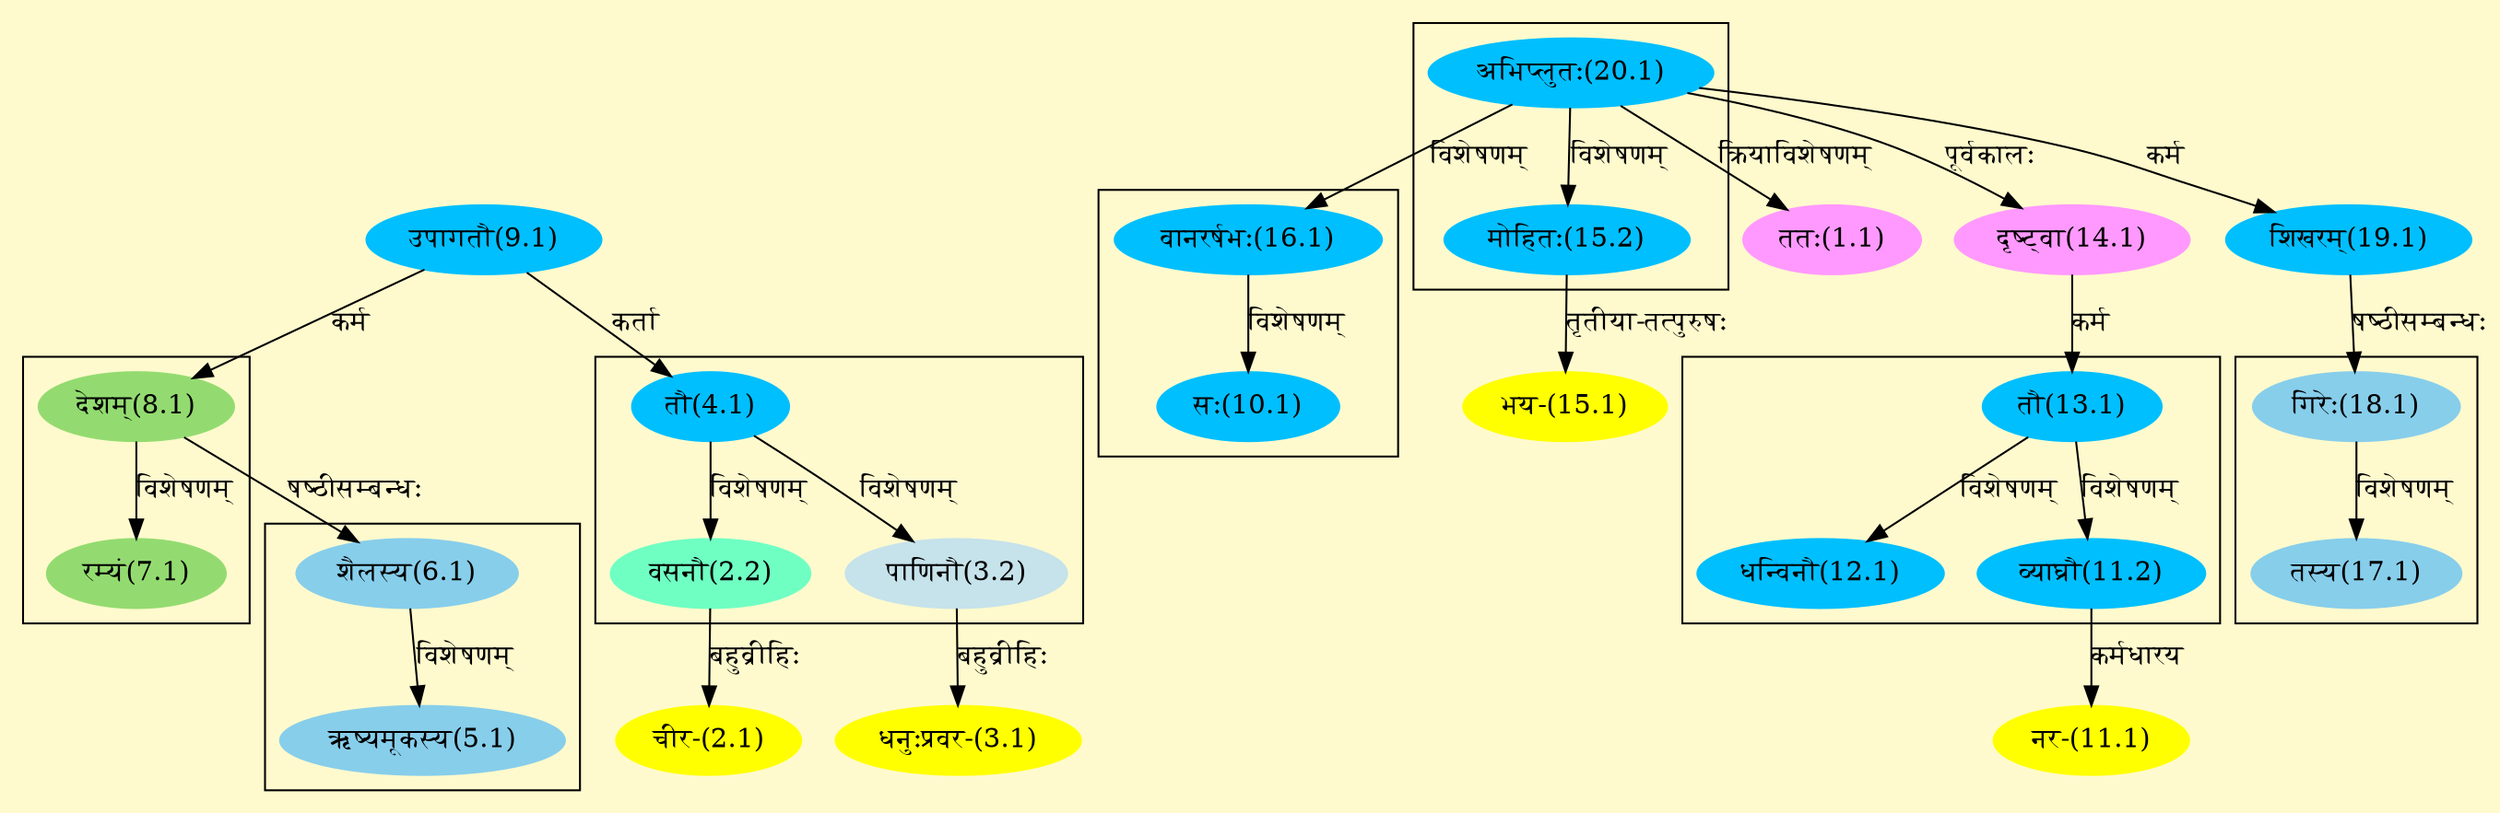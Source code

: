 digraph G{
rankdir=BT;
 compound=true;
 bgcolor="lemonchiffon1";

subgraph cluster_1{
Node2_2 [style=filled, color="#6FFFC3" label = "वसनौ(2.2)"]
Node4_1 [style=filled, color="#00BFFF" label = "तौ(4.1)"]
Node3_2 [style=filled, color="#C6E2EB" label = "पाणिनौ(3.2)"]

}

subgraph cluster_2{
Node5_1 [style=filled, color="#87CEEB" label = "ऋष्यमूकस्य(5.1)"]
Node6_1 [style=filled, color="#87CEEB" label = "शैलस्य(6.1)"]

}

subgraph cluster_3{
Node7_1 [style=filled, color="#93DB70" label = "रम्यं(7.1)"]
Node8_1 [style=filled, color="#93DB70" label = "देशम्(8.1)"]

}

subgraph cluster_4{
Node10_1 [style=filled, color="#00BFFF" label = "सः(10.1)"]
Node16_1 [style=filled, color="#00BFFF" label = "वानरर्षभः(16.1)"]

}

subgraph cluster_5{
Node11_2 [style=filled, color="#00BFFF" label = "व्याघ्रौ(11.2)"]
Node13_1 [style=filled, color="#00BFFF" label = "तौ(13.1)"]
Node12_1 [style=filled, color="#00BFFF" label = "धन्विनौ(12.1)"]

}

subgraph cluster_6{
Node15_2 [style=filled, color="#00BFFF" label = "मोहितः(15.2)"]
Node20_1 [style=filled, color="#00BFFF" label = "अभिप्लुतः(20.1)"]
Node16_1 [style=filled, color="#00BFFF" label = "वानरर्षभः(16.1)"]

}

subgraph cluster_7{
Node17_1 [style=filled, color="#87CEEB" label = "तस्य(17.1)"]
Node18_1 [style=filled, color="#87CEEB" label = "गिरेः(18.1)"]

}
Node1_1 [style=filled, color="#FF99FF" label = "ततः(1.1)"]
Node20_1 [style=filled, color="#00BFFF" label = "अभिप्लुतः(20.1)"]
Node2_1 [style=filled, color="#FFFF00" label = "चीर-(2.1)"]
Node2_2 [style=filled, color="#6FFFC3" label = "वसनौ(2.2)"]
Node3_1 [style=filled, color="#FFFF00" label = "धनुःप्रवर-(3.1)"]
Node3_2 [style=filled, color="#C6E2EB" label = "पाणिनौ(3.2)"]
Node4_1 [style=filled, color="#00BFFF" label = "तौ(4.1)"]
Node9_1 [style=filled, color="#00BFFF" label = "उपागतौ(9.1)"]
Node6_1 [style=filled, color="#87CEEB" label = "शैलस्य(6.1)"]
Node8_1 [style=filled, color="#93DB70" label = "देशम्(8.1)"]
Node11_1 [style=filled, color="#FFFF00" label = "नर-(11.1)"]
Node11_2 [style=filled, color="#00BFFF" label = "व्याघ्रौ(11.2)"]
Node13_1 [style=filled, color="#00BFFF" label = "तौ(13.1)"]
Node14_1 [style=filled, color="#FF99FF" label = "दृष्ट्वा(14.1)"]
Node15_1 [style=filled, color="#FFFF00" label = "भय-(15.1)"]
Node15_2 [style=filled, color="#00BFFF" label = "मोहितः(15.2)"]
Node18_1 [style=filled, color="#87CEEB" label = "गिरेः(18.1)"]
Node19_1 [style=filled, color="#00BFFF" label = "शिखरम्(19.1)"]
/* Start of Relations section */

Node1_1 -> Node20_1 [  label="क्रियाविशेषणम्"  dir="back" ]
Node2_1 -> Node2_2 [  label="बहुव्रीहिः"  dir="back" ]
Node2_2 -> Node4_1 [  label="विशेषणम्"  dir="back" ]
Node3_1 -> Node3_2 [  label="बहुव्रीहिः"  dir="back" ]
Node3_2 -> Node4_1 [  label="विशेषणम्"  dir="back" ]
Node4_1 -> Node9_1 [  label="कर्ता"  dir="back" ]
Node5_1 -> Node6_1 [  label="विशेषणम्"  dir="back" ]
Node6_1 -> Node8_1 [  label="षष्ठीसम्बन्धः"  dir="back" ]
Node7_1 -> Node8_1 [  label="विशेषणम्"  dir="back" ]
Node8_1 -> Node9_1 [  label="कर्म"  dir="back" ]
Node10_1 -> Node16_1 [  label="विशेषणम्"  dir="back" ]
Node11_1 -> Node11_2 [  label="कर्मधारय"  dir="back" ]
Node11_2 -> Node13_1 [  label="विशेषणम्"  dir="back" ]
Node12_1 -> Node13_1 [  label="विशेषणम्"  dir="back" ]
Node13_1 -> Node14_1 [  label="कर्म"  dir="back" ]
Node14_1 -> Node20_1 [  label="पूर्वकालः"  dir="back" ]
Node15_1 -> Node15_2 [  label="तृतीया-तत्पुरुषः"  dir="back" ]
Node15_2 -> Node20_1 [  label="विशेषणम्"  dir="back" ]
Node16_1 -> Node20_1 [  label="विशेषणम्"  dir="back" ]
Node17_1 -> Node18_1 [  label="विशेषणम्"  dir="back" ]
Node18_1 -> Node19_1 [  label="षष्ठीसम्बन्धः"  dir="back" ]
Node19_1 -> Node20_1 [  label="कर्म"  dir="back" ]
}
